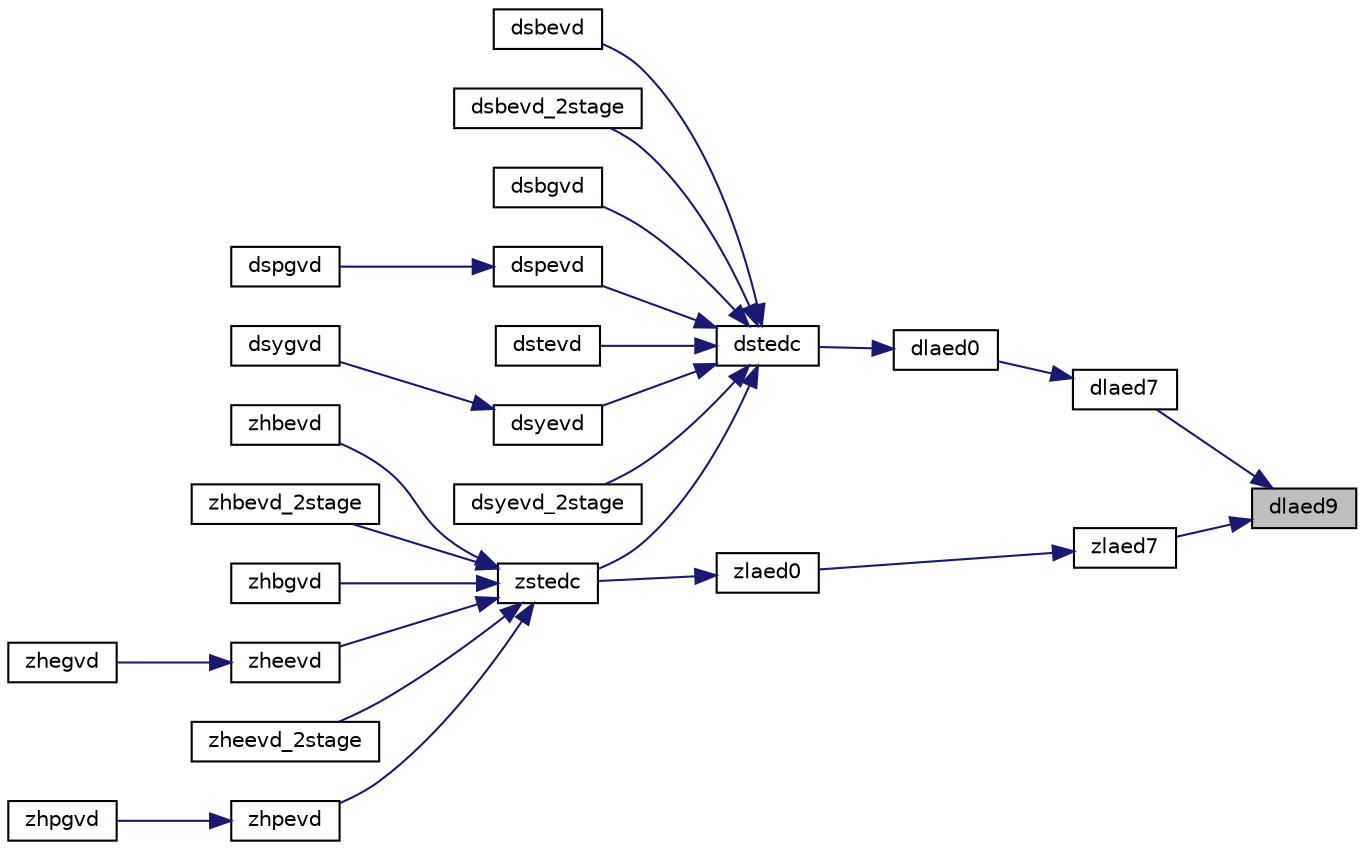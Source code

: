 digraph "dlaed9"
{
 // LATEX_PDF_SIZE
  edge [fontname="Helvetica",fontsize="10",labelfontname="Helvetica",labelfontsize="10"];
  node [fontname="Helvetica",fontsize="10",shape=record];
  rankdir="RL";
  Node1 [label="dlaed9",height=0.2,width=0.4,color="black", fillcolor="grey75", style="filled", fontcolor="black",tooltip="DLAED9 used by DSTEDC. Finds the roots of the secular equation and updates the eigenvectors...."];
  Node1 -> Node2 [dir="back",color="midnightblue",fontsize="10",style="solid",fontname="Helvetica"];
  Node2 [label="dlaed7",height=0.2,width=0.4,color="black", fillcolor="white", style="filled",URL="$dlaed7_8f.html#aedf7938fc27fcf7276594eaa168b9dcd",tooltip="DLAED7 used by DSTEDC. Computes the updated eigensystem of a diagonal matrix after modification by a ..."];
  Node2 -> Node3 [dir="back",color="midnightblue",fontsize="10",style="solid",fontname="Helvetica"];
  Node3 [label="dlaed0",height=0.2,width=0.4,color="black", fillcolor="white", style="filled",URL="$dlaed0_8f.html#aaf02cbdb9b6c3828bc027948666dfe95",tooltip="DLAED0 used by DSTEDC. Computes all eigenvalues and corresponding eigenvectors of an unreduced symmet..."];
  Node3 -> Node4 [dir="back",color="midnightblue",fontsize="10",style="solid",fontname="Helvetica"];
  Node4 [label="dstedc",height=0.2,width=0.4,color="black", fillcolor="white", style="filled",URL="$dstedc_8f.html#a998a22b03751a7e784b45a405251443c",tooltip="DSTEDC"];
  Node4 -> Node5 [dir="back",color="midnightblue",fontsize="10",style="solid",fontname="Helvetica"];
  Node5 [label="dsbevd",height=0.2,width=0.4,color="black", fillcolor="white", style="filled",URL="$dsbevd_8f.html#af8e2a8f5ea7f515fa0b5bd5ae8427322",tooltip="DSBEVD computes the eigenvalues and, optionally, the left and/or right eigenvectors for OTHER matrice..."];
  Node4 -> Node6 [dir="back",color="midnightblue",fontsize="10",style="solid",fontname="Helvetica"];
  Node6 [label="dsbevd_2stage",height=0.2,width=0.4,color="black", fillcolor="white", style="filled",URL="$dsbevd__2stage_8f.html#a972f824f8b9216991726b9d992db7cf5",tooltip="DSBEVD_2STAGE computes the eigenvalues and, optionally, the left and/or right eigenvectors for OTHER ..."];
  Node4 -> Node7 [dir="back",color="midnightblue",fontsize="10",style="solid",fontname="Helvetica"];
  Node7 [label="dsbgvd",height=0.2,width=0.4,color="black", fillcolor="white", style="filled",URL="$dsbgvd_8f.html#a5399550432eeee3ce0e4429f53bf4286",tooltip="DSBGVD"];
  Node4 -> Node8 [dir="back",color="midnightblue",fontsize="10",style="solid",fontname="Helvetica"];
  Node8 [label="dspevd",height=0.2,width=0.4,color="black", fillcolor="white", style="filled",URL="$dspevd_8f.html#a7dd8a9cc7cc531b8665db125165d5e8c",tooltip="DSPEVD computes the eigenvalues and, optionally, the left and/or right eigenvectors for OTHER matrice..."];
  Node8 -> Node9 [dir="back",color="midnightblue",fontsize="10",style="solid",fontname="Helvetica"];
  Node9 [label="dspgvd",height=0.2,width=0.4,color="black", fillcolor="white", style="filled",URL="$dspgvd_8f.html#aef7c2ecb94476cef947dcc461450012f",tooltip="DSPGVD"];
  Node4 -> Node10 [dir="back",color="midnightblue",fontsize="10",style="solid",fontname="Helvetica"];
  Node10 [label="dstevd",height=0.2,width=0.4,color="black", fillcolor="white", style="filled",URL="$dstevd_8f.html#a162dd4b59d335a08a8c9dfb8d984f0cc",tooltip="DSTEVD computes the eigenvalues and, optionally, the left and/or right eigenvectors for OTHER matrice..."];
  Node4 -> Node11 [dir="back",color="midnightblue",fontsize="10",style="solid",fontname="Helvetica"];
  Node11 [label="dsyevd",height=0.2,width=0.4,color="black", fillcolor="white", style="filled",URL="$dsyevd_8f.html#a77dfa610458b6c9bd7db52533bfd53a1",tooltip="DSYEVD computes the eigenvalues and, optionally, the left and/or right eigenvectors for SY matrices"];
  Node11 -> Node12 [dir="back",color="midnightblue",fontsize="10",style="solid",fontname="Helvetica"];
  Node12 [label="dsygvd",height=0.2,width=0.4,color="black", fillcolor="white", style="filled",URL="$dsygvd_8f.html#a912ae48bb1650b2c7174807ffa5456ca",tooltip="DSYGVD"];
  Node4 -> Node13 [dir="back",color="midnightblue",fontsize="10",style="solid",fontname="Helvetica"];
  Node13 [label="dsyevd_2stage",height=0.2,width=0.4,color="black", fillcolor="white", style="filled",URL="$dsyevd__2stage_8f.html#afe1f86b382ce3aa1917ec20365bbd707",tooltip="DSYEVD_2STAGE computes the eigenvalues and, optionally, the left and/or right eigenvectors for SY mat..."];
  Node4 -> Node14 [dir="back",color="midnightblue",fontsize="10",style="solid",fontname="Helvetica"];
  Node14 [label="zstedc",height=0.2,width=0.4,color="black", fillcolor="white", style="filled",URL="$zstedc_8f.html#ad2afe42caaae114c617858e87082caf8",tooltip="ZSTEDC"];
  Node14 -> Node15 [dir="back",color="midnightblue",fontsize="10",style="solid",fontname="Helvetica"];
  Node15 [label="zhbevd",height=0.2,width=0.4,color="black", fillcolor="white", style="filled",URL="$zhbevd_8f.html#a3854721b34946230321131ed9e3c08e3",tooltip="ZHBEVD computes the eigenvalues and, optionally, the left and/or right eigenvectors for OTHER matrice..."];
  Node14 -> Node16 [dir="back",color="midnightblue",fontsize="10",style="solid",fontname="Helvetica"];
  Node16 [label="zhbevd_2stage",height=0.2,width=0.4,color="black", fillcolor="white", style="filled",URL="$zhbevd__2stage_8f.html#a253ab29dd3917b1cbc9e35c022d14383",tooltip="ZHBEVD_2STAGE computes the eigenvalues and, optionally, the left and/or right eigenvectors for OTHER ..."];
  Node14 -> Node17 [dir="back",color="midnightblue",fontsize="10",style="solid",fontname="Helvetica"];
  Node17 [label="zhbgvd",height=0.2,width=0.4,color="black", fillcolor="white", style="filled",URL="$zhbgvd_8f.html#a597ea234c22684386ad82c7515285514",tooltip="ZHBGVD"];
  Node14 -> Node18 [dir="back",color="midnightblue",fontsize="10",style="solid",fontname="Helvetica"];
  Node18 [label="zheevd",height=0.2,width=0.4,color="black", fillcolor="white", style="filled",URL="$zheevd_8f.html#a9b3e110476166e66f2f62fa1fba6344a",tooltip="ZHEEVD computes the eigenvalues and, optionally, the left and/or right eigenvectors for HE matrices"];
  Node18 -> Node19 [dir="back",color="midnightblue",fontsize="10",style="solid",fontname="Helvetica"];
  Node19 [label="zhegvd",height=0.2,width=0.4,color="black", fillcolor="white", style="filled",URL="$zhegvd_8f.html#a74fdf9b5a16c90d8b7a589dec5ca058a",tooltip="ZHEGVD"];
  Node14 -> Node20 [dir="back",color="midnightblue",fontsize="10",style="solid",fontname="Helvetica"];
  Node20 [label="zheevd_2stage",height=0.2,width=0.4,color="black", fillcolor="white", style="filled",URL="$zheevd__2stage_8f.html#a59996f9a96d264d7eba3edef73e32c43",tooltip="ZHEEVD_2STAGE computes the eigenvalues and, optionally, the left and/or right eigenvectors for HE mat..."];
  Node14 -> Node21 [dir="back",color="midnightblue",fontsize="10",style="solid",fontname="Helvetica"];
  Node21 [label="zhpevd",height=0.2,width=0.4,color="black", fillcolor="white", style="filled",URL="$zhpevd_8f.html#a2e244a94bea7118e2aedcd3342276a80",tooltip="ZHPEVD computes the eigenvalues and, optionally, the left and/or right eigenvectors for OTHER matrice..."];
  Node21 -> Node22 [dir="back",color="midnightblue",fontsize="10",style="solid",fontname="Helvetica"];
  Node22 [label="zhpgvd",height=0.2,width=0.4,color="black", fillcolor="white", style="filled",URL="$zhpgvd_8f.html#af6720700dfc0d1692416a4e9bab0e6a7",tooltip="ZHPGVD"];
  Node1 -> Node23 [dir="back",color="midnightblue",fontsize="10",style="solid",fontname="Helvetica"];
  Node23 [label="zlaed7",height=0.2,width=0.4,color="black", fillcolor="white", style="filled",URL="$zlaed7_8f.html#af2b7638f38390f8b86593a166593fc9d",tooltip="ZLAED7 used by ZSTEDC. Computes the updated eigensystem of a diagonal matrix after modification by a ..."];
  Node23 -> Node24 [dir="back",color="midnightblue",fontsize="10",style="solid",fontname="Helvetica"];
  Node24 [label="zlaed0",height=0.2,width=0.4,color="black", fillcolor="white", style="filled",URL="$zlaed0_8f.html#a82c250dbb17c6cc124a5eee7ae99f08d",tooltip="ZLAED0 used by ZSTEDC. Computes all eigenvalues and corresponding eigenvectors of an unreduced symmet..."];
  Node24 -> Node14 [dir="back",color="midnightblue",fontsize="10",style="solid",fontname="Helvetica"];
}
